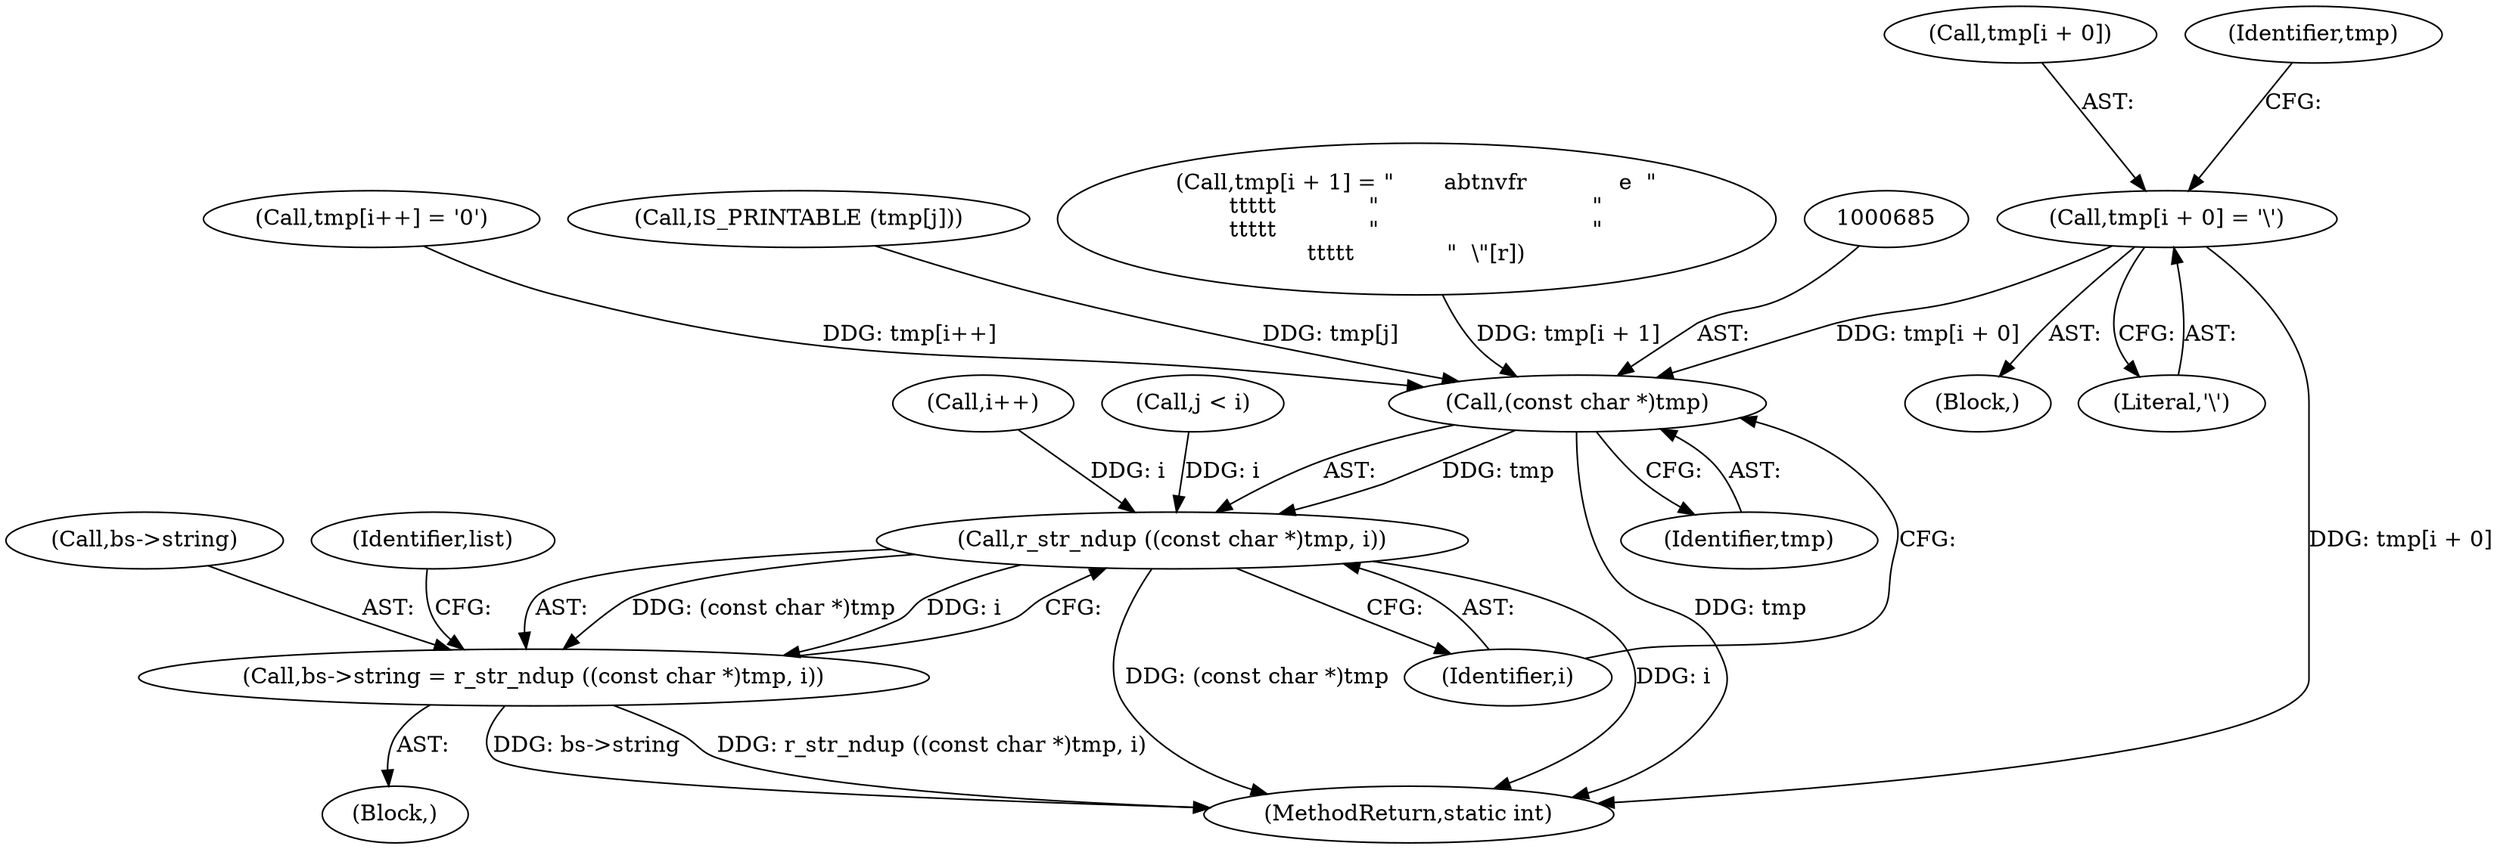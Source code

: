 digraph "0_radare2_3fcf41ed96ffa25b38029449520c8d0a198745f3@array" {
"1000483" [label="(Call,tmp[i + 0] = '\\')"];
"1000684" [label="(Call,(const char *)tmp)"];
"1000683" [label="(Call,r_str_ndup ((const char *)tmp, i))"];
"1000679" [label="(Call,bs->string = r_str_ndup ((const char *)tmp, i))"];
"1000483" [label="(Call,tmp[i + 0] = '\\')"];
"1000684" [label="(Call,(const char *)tmp)"];
"1000679" [label="(Call,bs->string = r_str_ndup ((const char *)tmp, i))"];
"1000482" [label="(Block,)"];
"1000687" [label="(Identifier,i)"];
"1000489" [label="(Literal,'\\')"];
"1000683" [label="(Call,r_str_ndup ((const char *)tmp, i))"];
"1000510" [label="(Call,tmp[i++] = '\0')"];
"1000705" [label="(MethodReturn,static int)"];
"1000484" [label="(Call,tmp[i + 0])"];
"1000492" [label="(Identifier,tmp)"];
"1000558" [label="(Call,IS_PRINTABLE (tmp[j]))"];
"1000686" [label="(Identifier,tmp)"];
"1000513" [label="(Call,i++)"];
"1000680" [label="(Call,bs->string)"];
"1000689" [label="(Identifier,list)"];
"1000520" [label="(Block,)"];
"1000490" [label="(Call,tmp[i + 1] = \"       abtnvfr             e  \"\n\t\t\t\t\t             \"                              \"\n\t\t\t\t\t             \"                              \"\n\t\t\t\t\t             \"  \\\"[r])"];
"1000531" [label="(Call,j < i)"];
"1000483" -> "1000482"  [label="AST: "];
"1000483" -> "1000489"  [label="CFG: "];
"1000484" -> "1000483"  [label="AST: "];
"1000489" -> "1000483"  [label="AST: "];
"1000492" -> "1000483"  [label="CFG: "];
"1000483" -> "1000705"  [label="DDG: tmp[i + 0]"];
"1000483" -> "1000684"  [label="DDG: tmp[i + 0]"];
"1000684" -> "1000683"  [label="AST: "];
"1000684" -> "1000686"  [label="CFG: "];
"1000685" -> "1000684"  [label="AST: "];
"1000686" -> "1000684"  [label="AST: "];
"1000687" -> "1000684"  [label="CFG: "];
"1000684" -> "1000705"  [label="DDG: tmp"];
"1000684" -> "1000683"  [label="DDG: tmp"];
"1000510" -> "1000684"  [label="DDG: tmp[i++]"];
"1000490" -> "1000684"  [label="DDG: tmp[i + 1]"];
"1000558" -> "1000684"  [label="DDG: tmp[j]"];
"1000683" -> "1000679"  [label="AST: "];
"1000683" -> "1000687"  [label="CFG: "];
"1000687" -> "1000683"  [label="AST: "];
"1000679" -> "1000683"  [label="CFG: "];
"1000683" -> "1000705"  [label="DDG: (const char *)tmp"];
"1000683" -> "1000705"  [label="DDG: i"];
"1000683" -> "1000679"  [label="DDG: (const char *)tmp"];
"1000683" -> "1000679"  [label="DDG: i"];
"1000531" -> "1000683"  [label="DDG: i"];
"1000513" -> "1000683"  [label="DDG: i"];
"1000679" -> "1000520"  [label="AST: "];
"1000680" -> "1000679"  [label="AST: "];
"1000689" -> "1000679"  [label="CFG: "];
"1000679" -> "1000705"  [label="DDG: bs->string"];
"1000679" -> "1000705"  [label="DDG: r_str_ndup ((const char *)tmp, i)"];
}
